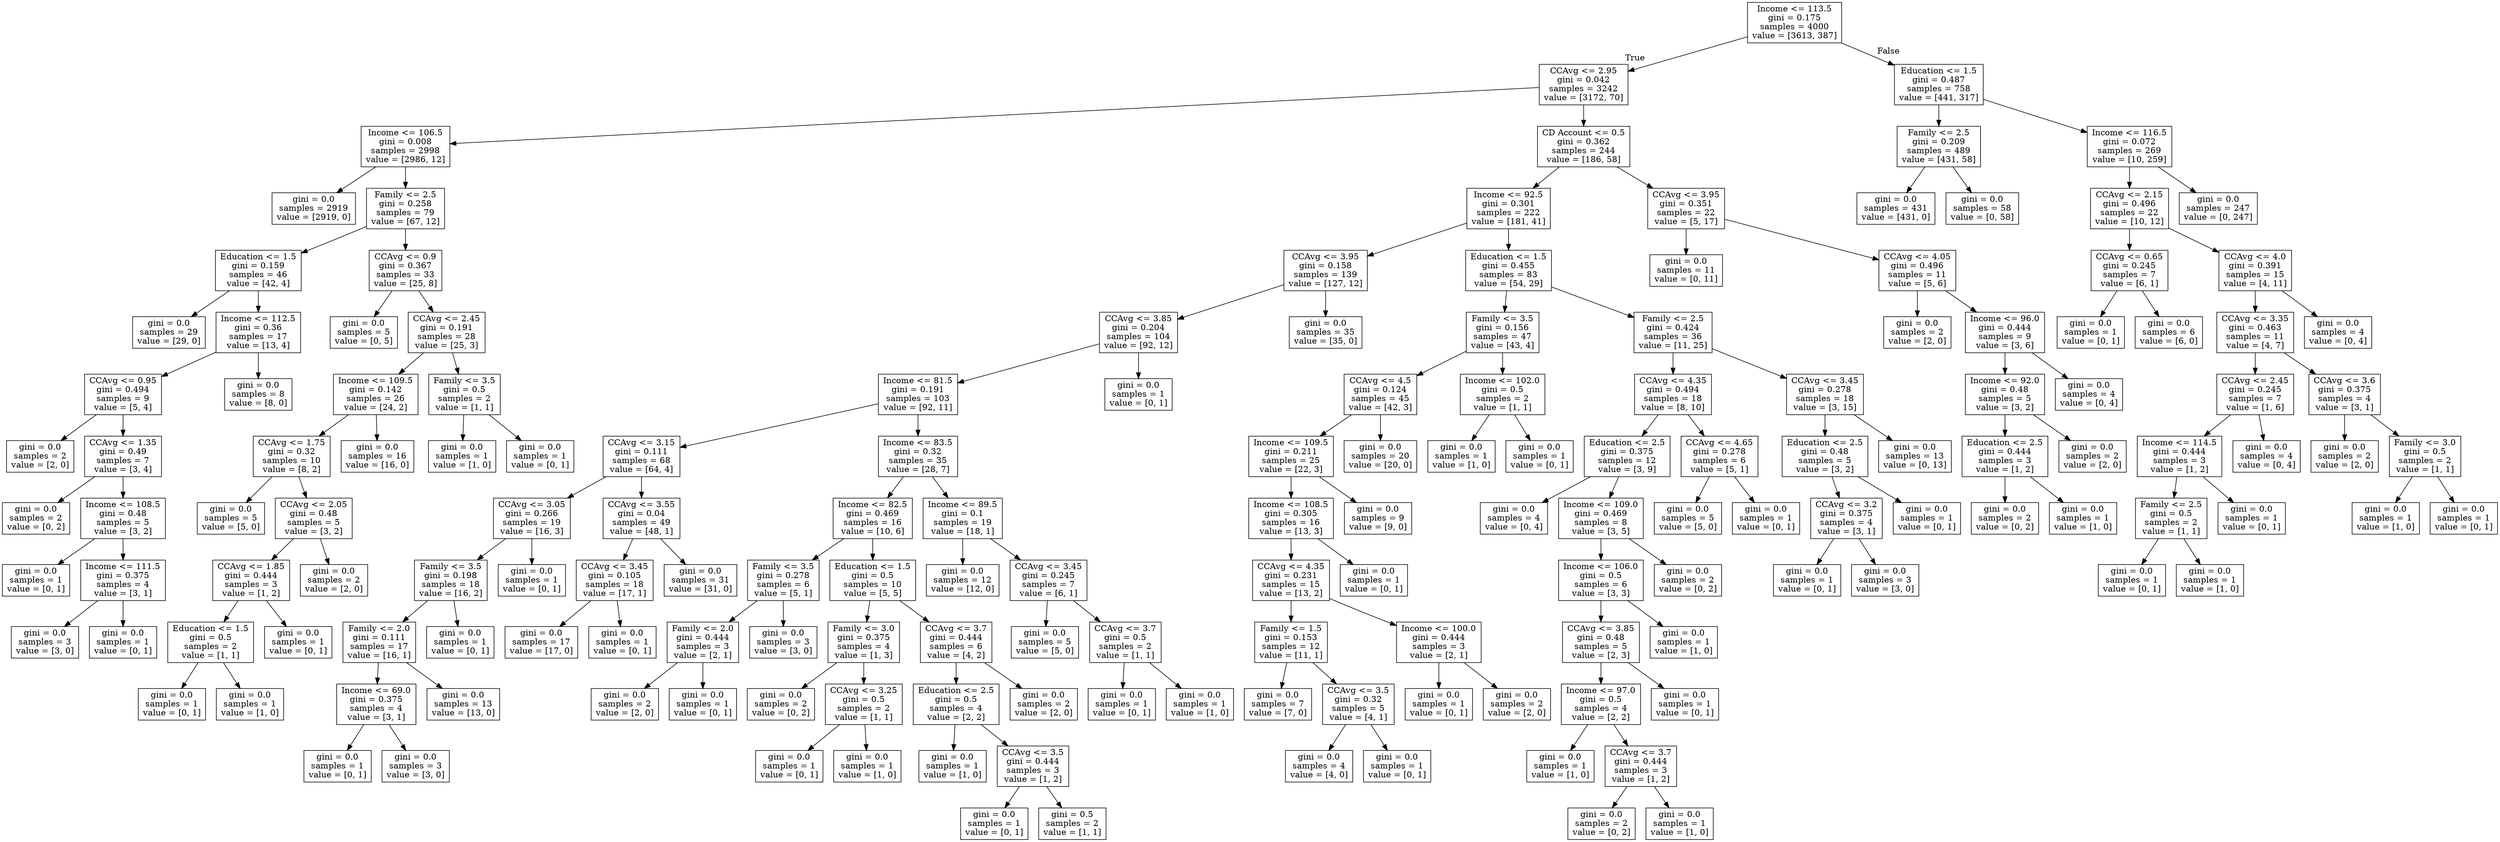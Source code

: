 digraph Tree {
node [shape=box] ;
0 [label="Income <= 113.5\ngini = 0.175\nsamples = 4000\nvalue = [3613, 387]"] ;
1 [label="CCAvg <= 2.95\ngini = 0.042\nsamples = 3242\nvalue = [3172, 70]"] ;
0 -> 1 [labeldistance=2.5, labelangle=45, headlabel="True"] ;
2 [label="Income <= 106.5\ngini = 0.008\nsamples = 2998\nvalue = [2986, 12]"] ;
1 -> 2 ;
3 [label="gini = 0.0\nsamples = 2919\nvalue = [2919, 0]"] ;
2 -> 3 ;
4 [label="Family <= 2.5\ngini = 0.258\nsamples = 79\nvalue = [67, 12]"] ;
2 -> 4 ;
5 [label="Education <= 1.5\ngini = 0.159\nsamples = 46\nvalue = [42, 4]"] ;
4 -> 5 ;
6 [label="gini = 0.0\nsamples = 29\nvalue = [29, 0]"] ;
5 -> 6 ;
7 [label="Income <= 112.5\ngini = 0.36\nsamples = 17\nvalue = [13, 4]"] ;
5 -> 7 ;
8 [label="CCAvg <= 0.95\ngini = 0.494\nsamples = 9\nvalue = [5, 4]"] ;
7 -> 8 ;
9 [label="gini = 0.0\nsamples = 2\nvalue = [2, 0]"] ;
8 -> 9 ;
10 [label="CCAvg <= 1.35\ngini = 0.49\nsamples = 7\nvalue = [3, 4]"] ;
8 -> 10 ;
11 [label="gini = 0.0\nsamples = 2\nvalue = [0, 2]"] ;
10 -> 11 ;
12 [label="Income <= 108.5\ngini = 0.48\nsamples = 5\nvalue = [3, 2]"] ;
10 -> 12 ;
13 [label="gini = 0.0\nsamples = 1\nvalue = [0, 1]"] ;
12 -> 13 ;
14 [label="Income <= 111.5\ngini = 0.375\nsamples = 4\nvalue = [3, 1]"] ;
12 -> 14 ;
15 [label="gini = 0.0\nsamples = 3\nvalue = [3, 0]"] ;
14 -> 15 ;
16 [label="gini = 0.0\nsamples = 1\nvalue = [0, 1]"] ;
14 -> 16 ;
17 [label="gini = 0.0\nsamples = 8\nvalue = [8, 0]"] ;
7 -> 17 ;
18 [label="CCAvg <= 0.9\ngini = 0.367\nsamples = 33\nvalue = [25, 8]"] ;
4 -> 18 ;
19 [label="gini = 0.0\nsamples = 5\nvalue = [0, 5]"] ;
18 -> 19 ;
20 [label="CCAvg <= 2.45\ngini = 0.191\nsamples = 28\nvalue = [25, 3]"] ;
18 -> 20 ;
21 [label="Income <= 109.5\ngini = 0.142\nsamples = 26\nvalue = [24, 2]"] ;
20 -> 21 ;
22 [label="CCAvg <= 1.75\ngini = 0.32\nsamples = 10\nvalue = [8, 2]"] ;
21 -> 22 ;
23 [label="gini = 0.0\nsamples = 5\nvalue = [5, 0]"] ;
22 -> 23 ;
24 [label="CCAvg <= 2.05\ngini = 0.48\nsamples = 5\nvalue = [3, 2]"] ;
22 -> 24 ;
25 [label="CCAvg <= 1.85\ngini = 0.444\nsamples = 3\nvalue = [1, 2]"] ;
24 -> 25 ;
26 [label="Education <= 1.5\ngini = 0.5\nsamples = 2\nvalue = [1, 1]"] ;
25 -> 26 ;
27 [label="gini = 0.0\nsamples = 1\nvalue = [0, 1]"] ;
26 -> 27 ;
28 [label="gini = 0.0\nsamples = 1\nvalue = [1, 0]"] ;
26 -> 28 ;
29 [label="gini = 0.0\nsamples = 1\nvalue = [0, 1]"] ;
25 -> 29 ;
30 [label="gini = 0.0\nsamples = 2\nvalue = [2, 0]"] ;
24 -> 30 ;
31 [label="gini = 0.0\nsamples = 16\nvalue = [16, 0]"] ;
21 -> 31 ;
32 [label="Family <= 3.5\ngini = 0.5\nsamples = 2\nvalue = [1, 1]"] ;
20 -> 32 ;
33 [label="gini = 0.0\nsamples = 1\nvalue = [1, 0]"] ;
32 -> 33 ;
34 [label="gini = 0.0\nsamples = 1\nvalue = [0, 1]"] ;
32 -> 34 ;
35 [label="CD Account <= 0.5\ngini = 0.362\nsamples = 244\nvalue = [186, 58]"] ;
1 -> 35 ;
36 [label="Income <= 92.5\ngini = 0.301\nsamples = 222\nvalue = [181, 41]"] ;
35 -> 36 ;
37 [label="CCAvg <= 3.95\ngini = 0.158\nsamples = 139\nvalue = [127, 12]"] ;
36 -> 37 ;
38 [label="CCAvg <= 3.85\ngini = 0.204\nsamples = 104\nvalue = [92, 12]"] ;
37 -> 38 ;
39 [label="Income <= 81.5\ngini = 0.191\nsamples = 103\nvalue = [92, 11]"] ;
38 -> 39 ;
40 [label="CCAvg <= 3.15\ngini = 0.111\nsamples = 68\nvalue = [64, 4]"] ;
39 -> 40 ;
41 [label="CCAvg <= 3.05\ngini = 0.266\nsamples = 19\nvalue = [16, 3]"] ;
40 -> 41 ;
42 [label="Family <= 3.5\ngini = 0.198\nsamples = 18\nvalue = [16, 2]"] ;
41 -> 42 ;
43 [label="Family <= 2.0\ngini = 0.111\nsamples = 17\nvalue = [16, 1]"] ;
42 -> 43 ;
44 [label="Income <= 69.0\ngini = 0.375\nsamples = 4\nvalue = [3, 1]"] ;
43 -> 44 ;
45 [label="gini = 0.0\nsamples = 1\nvalue = [0, 1]"] ;
44 -> 45 ;
46 [label="gini = 0.0\nsamples = 3\nvalue = [3, 0]"] ;
44 -> 46 ;
47 [label="gini = 0.0\nsamples = 13\nvalue = [13, 0]"] ;
43 -> 47 ;
48 [label="gini = 0.0\nsamples = 1\nvalue = [0, 1]"] ;
42 -> 48 ;
49 [label="gini = 0.0\nsamples = 1\nvalue = [0, 1]"] ;
41 -> 49 ;
50 [label="CCAvg <= 3.55\ngini = 0.04\nsamples = 49\nvalue = [48, 1]"] ;
40 -> 50 ;
51 [label="CCAvg <= 3.45\ngini = 0.105\nsamples = 18\nvalue = [17, 1]"] ;
50 -> 51 ;
52 [label="gini = 0.0\nsamples = 17\nvalue = [17, 0]"] ;
51 -> 52 ;
53 [label="gini = 0.0\nsamples = 1\nvalue = [0, 1]"] ;
51 -> 53 ;
54 [label="gini = 0.0\nsamples = 31\nvalue = [31, 0]"] ;
50 -> 54 ;
55 [label="Income <= 83.5\ngini = 0.32\nsamples = 35\nvalue = [28, 7]"] ;
39 -> 55 ;
56 [label="Income <= 82.5\ngini = 0.469\nsamples = 16\nvalue = [10, 6]"] ;
55 -> 56 ;
57 [label="Family <= 3.5\ngini = 0.278\nsamples = 6\nvalue = [5, 1]"] ;
56 -> 57 ;
58 [label="Family <= 2.0\ngini = 0.444\nsamples = 3\nvalue = [2, 1]"] ;
57 -> 58 ;
59 [label="gini = 0.0\nsamples = 2\nvalue = [2, 0]"] ;
58 -> 59 ;
60 [label="gini = 0.0\nsamples = 1\nvalue = [0, 1]"] ;
58 -> 60 ;
61 [label="gini = 0.0\nsamples = 3\nvalue = [3, 0]"] ;
57 -> 61 ;
62 [label="Education <= 1.5\ngini = 0.5\nsamples = 10\nvalue = [5, 5]"] ;
56 -> 62 ;
63 [label="Family <= 3.0\ngini = 0.375\nsamples = 4\nvalue = [1, 3]"] ;
62 -> 63 ;
64 [label="gini = 0.0\nsamples = 2\nvalue = [0, 2]"] ;
63 -> 64 ;
65 [label="CCAvg <= 3.25\ngini = 0.5\nsamples = 2\nvalue = [1, 1]"] ;
63 -> 65 ;
66 [label="gini = 0.0\nsamples = 1\nvalue = [0, 1]"] ;
65 -> 66 ;
67 [label="gini = 0.0\nsamples = 1\nvalue = [1, 0]"] ;
65 -> 67 ;
68 [label="CCAvg <= 3.7\ngini = 0.444\nsamples = 6\nvalue = [4, 2]"] ;
62 -> 68 ;
69 [label="Education <= 2.5\ngini = 0.5\nsamples = 4\nvalue = [2, 2]"] ;
68 -> 69 ;
70 [label="gini = 0.0\nsamples = 1\nvalue = [1, 0]"] ;
69 -> 70 ;
71 [label="CCAvg <= 3.5\ngini = 0.444\nsamples = 3\nvalue = [1, 2]"] ;
69 -> 71 ;
72 [label="gini = 0.0\nsamples = 1\nvalue = [0, 1]"] ;
71 -> 72 ;
73 [label="gini = 0.5\nsamples = 2\nvalue = [1, 1]"] ;
71 -> 73 ;
74 [label="gini = 0.0\nsamples = 2\nvalue = [2, 0]"] ;
68 -> 74 ;
75 [label="Income <= 89.5\ngini = 0.1\nsamples = 19\nvalue = [18, 1]"] ;
55 -> 75 ;
76 [label="gini = 0.0\nsamples = 12\nvalue = [12, 0]"] ;
75 -> 76 ;
77 [label="CCAvg <= 3.45\ngini = 0.245\nsamples = 7\nvalue = [6, 1]"] ;
75 -> 77 ;
78 [label="gini = 0.0\nsamples = 5\nvalue = [5, 0]"] ;
77 -> 78 ;
79 [label="CCAvg <= 3.7\ngini = 0.5\nsamples = 2\nvalue = [1, 1]"] ;
77 -> 79 ;
80 [label="gini = 0.0\nsamples = 1\nvalue = [0, 1]"] ;
79 -> 80 ;
81 [label="gini = 0.0\nsamples = 1\nvalue = [1, 0]"] ;
79 -> 81 ;
82 [label="gini = 0.0\nsamples = 1\nvalue = [0, 1]"] ;
38 -> 82 ;
83 [label="gini = 0.0\nsamples = 35\nvalue = [35, 0]"] ;
37 -> 83 ;
84 [label="Education <= 1.5\ngini = 0.455\nsamples = 83\nvalue = [54, 29]"] ;
36 -> 84 ;
85 [label="Family <= 3.5\ngini = 0.156\nsamples = 47\nvalue = [43, 4]"] ;
84 -> 85 ;
86 [label="CCAvg <= 4.5\ngini = 0.124\nsamples = 45\nvalue = [42, 3]"] ;
85 -> 86 ;
87 [label="Income <= 109.5\ngini = 0.211\nsamples = 25\nvalue = [22, 3]"] ;
86 -> 87 ;
88 [label="Income <= 108.5\ngini = 0.305\nsamples = 16\nvalue = [13, 3]"] ;
87 -> 88 ;
89 [label="CCAvg <= 4.35\ngini = 0.231\nsamples = 15\nvalue = [13, 2]"] ;
88 -> 89 ;
90 [label="Family <= 1.5\ngini = 0.153\nsamples = 12\nvalue = [11, 1]"] ;
89 -> 90 ;
91 [label="gini = 0.0\nsamples = 7\nvalue = [7, 0]"] ;
90 -> 91 ;
92 [label="CCAvg <= 3.5\ngini = 0.32\nsamples = 5\nvalue = [4, 1]"] ;
90 -> 92 ;
93 [label="gini = 0.0\nsamples = 4\nvalue = [4, 0]"] ;
92 -> 93 ;
94 [label="gini = 0.0\nsamples = 1\nvalue = [0, 1]"] ;
92 -> 94 ;
95 [label="Income <= 100.0\ngini = 0.444\nsamples = 3\nvalue = [2, 1]"] ;
89 -> 95 ;
96 [label="gini = 0.0\nsamples = 1\nvalue = [0, 1]"] ;
95 -> 96 ;
97 [label="gini = 0.0\nsamples = 2\nvalue = [2, 0]"] ;
95 -> 97 ;
98 [label="gini = 0.0\nsamples = 1\nvalue = [0, 1]"] ;
88 -> 98 ;
99 [label="gini = 0.0\nsamples = 9\nvalue = [9, 0]"] ;
87 -> 99 ;
100 [label="gini = 0.0\nsamples = 20\nvalue = [20, 0]"] ;
86 -> 100 ;
101 [label="Income <= 102.0\ngini = 0.5\nsamples = 2\nvalue = [1, 1]"] ;
85 -> 101 ;
102 [label="gini = 0.0\nsamples = 1\nvalue = [1, 0]"] ;
101 -> 102 ;
103 [label="gini = 0.0\nsamples = 1\nvalue = [0, 1]"] ;
101 -> 103 ;
104 [label="Family <= 2.5\ngini = 0.424\nsamples = 36\nvalue = [11, 25]"] ;
84 -> 104 ;
105 [label="CCAvg <= 4.35\ngini = 0.494\nsamples = 18\nvalue = [8, 10]"] ;
104 -> 105 ;
106 [label="Education <= 2.5\ngini = 0.375\nsamples = 12\nvalue = [3, 9]"] ;
105 -> 106 ;
107 [label="gini = 0.0\nsamples = 4\nvalue = [0, 4]"] ;
106 -> 107 ;
108 [label="Income <= 109.0\ngini = 0.469\nsamples = 8\nvalue = [3, 5]"] ;
106 -> 108 ;
109 [label="Income <= 106.0\ngini = 0.5\nsamples = 6\nvalue = [3, 3]"] ;
108 -> 109 ;
110 [label="CCAvg <= 3.85\ngini = 0.48\nsamples = 5\nvalue = [2, 3]"] ;
109 -> 110 ;
111 [label="Income <= 97.0\ngini = 0.5\nsamples = 4\nvalue = [2, 2]"] ;
110 -> 111 ;
112 [label="gini = 0.0\nsamples = 1\nvalue = [1, 0]"] ;
111 -> 112 ;
113 [label="CCAvg <= 3.7\ngini = 0.444\nsamples = 3\nvalue = [1, 2]"] ;
111 -> 113 ;
114 [label="gini = 0.0\nsamples = 2\nvalue = [0, 2]"] ;
113 -> 114 ;
115 [label="gini = 0.0\nsamples = 1\nvalue = [1, 0]"] ;
113 -> 115 ;
116 [label="gini = 0.0\nsamples = 1\nvalue = [0, 1]"] ;
110 -> 116 ;
117 [label="gini = 0.0\nsamples = 1\nvalue = [1, 0]"] ;
109 -> 117 ;
118 [label="gini = 0.0\nsamples = 2\nvalue = [0, 2]"] ;
108 -> 118 ;
119 [label="CCAvg <= 4.65\ngini = 0.278\nsamples = 6\nvalue = [5, 1]"] ;
105 -> 119 ;
120 [label="gini = 0.0\nsamples = 5\nvalue = [5, 0]"] ;
119 -> 120 ;
121 [label="gini = 0.0\nsamples = 1\nvalue = [0, 1]"] ;
119 -> 121 ;
122 [label="CCAvg <= 3.45\ngini = 0.278\nsamples = 18\nvalue = [3, 15]"] ;
104 -> 122 ;
123 [label="Education <= 2.5\ngini = 0.48\nsamples = 5\nvalue = [3, 2]"] ;
122 -> 123 ;
124 [label="CCAvg <= 3.2\ngini = 0.375\nsamples = 4\nvalue = [3, 1]"] ;
123 -> 124 ;
125 [label="gini = 0.0\nsamples = 1\nvalue = [0, 1]"] ;
124 -> 125 ;
126 [label="gini = 0.0\nsamples = 3\nvalue = [3, 0]"] ;
124 -> 126 ;
127 [label="gini = 0.0\nsamples = 1\nvalue = [0, 1]"] ;
123 -> 127 ;
128 [label="gini = 0.0\nsamples = 13\nvalue = [0, 13]"] ;
122 -> 128 ;
129 [label="CCAvg <= 3.95\ngini = 0.351\nsamples = 22\nvalue = [5, 17]"] ;
35 -> 129 ;
130 [label="gini = 0.0\nsamples = 11\nvalue = [0, 11]"] ;
129 -> 130 ;
131 [label="CCAvg <= 4.05\ngini = 0.496\nsamples = 11\nvalue = [5, 6]"] ;
129 -> 131 ;
132 [label="gini = 0.0\nsamples = 2\nvalue = [2, 0]"] ;
131 -> 132 ;
133 [label="Income <= 96.0\ngini = 0.444\nsamples = 9\nvalue = [3, 6]"] ;
131 -> 133 ;
134 [label="Income <= 92.0\ngini = 0.48\nsamples = 5\nvalue = [3, 2]"] ;
133 -> 134 ;
135 [label="Education <= 2.5\ngini = 0.444\nsamples = 3\nvalue = [1, 2]"] ;
134 -> 135 ;
136 [label="gini = 0.0\nsamples = 2\nvalue = [0, 2]"] ;
135 -> 136 ;
137 [label="gini = 0.0\nsamples = 1\nvalue = [1, 0]"] ;
135 -> 137 ;
138 [label="gini = 0.0\nsamples = 2\nvalue = [2, 0]"] ;
134 -> 138 ;
139 [label="gini = 0.0\nsamples = 4\nvalue = [0, 4]"] ;
133 -> 139 ;
140 [label="Education <= 1.5\ngini = 0.487\nsamples = 758\nvalue = [441, 317]"] ;
0 -> 140 [labeldistance=2.5, labelangle=-45, headlabel="False"] ;
141 [label="Family <= 2.5\ngini = 0.209\nsamples = 489\nvalue = [431, 58]"] ;
140 -> 141 ;
142 [label="gini = 0.0\nsamples = 431\nvalue = [431, 0]"] ;
141 -> 142 ;
143 [label="gini = 0.0\nsamples = 58\nvalue = [0, 58]"] ;
141 -> 143 ;
144 [label="Income <= 116.5\ngini = 0.072\nsamples = 269\nvalue = [10, 259]"] ;
140 -> 144 ;
145 [label="CCAvg <= 2.15\ngini = 0.496\nsamples = 22\nvalue = [10, 12]"] ;
144 -> 145 ;
146 [label="CCAvg <= 0.65\ngini = 0.245\nsamples = 7\nvalue = [6, 1]"] ;
145 -> 146 ;
147 [label="gini = 0.0\nsamples = 1\nvalue = [0, 1]"] ;
146 -> 147 ;
148 [label="gini = 0.0\nsamples = 6\nvalue = [6, 0]"] ;
146 -> 148 ;
149 [label="CCAvg <= 4.0\ngini = 0.391\nsamples = 15\nvalue = [4, 11]"] ;
145 -> 149 ;
150 [label="CCAvg <= 3.35\ngini = 0.463\nsamples = 11\nvalue = [4, 7]"] ;
149 -> 150 ;
151 [label="CCAvg <= 2.45\ngini = 0.245\nsamples = 7\nvalue = [1, 6]"] ;
150 -> 151 ;
152 [label="Income <= 114.5\ngini = 0.444\nsamples = 3\nvalue = [1, 2]"] ;
151 -> 152 ;
153 [label="Family <= 2.5\ngini = 0.5\nsamples = 2\nvalue = [1, 1]"] ;
152 -> 153 ;
154 [label="gini = 0.0\nsamples = 1\nvalue = [0, 1]"] ;
153 -> 154 ;
155 [label="gini = 0.0\nsamples = 1\nvalue = [1, 0]"] ;
153 -> 155 ;
156 [label="gini = 0.0\nsamples = 1\nvalue = [0, 1]"] ;
152 -> 156 ;
157 [label="gini = 0.0\nsamples = 4\nvalue = [0, 4]"] ;
151 -> 157 ;
158 [label="CCAvg <= 3.6\ngini = 0.375\nsamples = 4\nvalue = [3, 1]"] ;
150 -> 158 ;
159 [label="gini = 0.0\nsamples = 2\nvalue = [2, 0]"] ;
158 -> 159 ;
160 [label="Family <= 3.0\ngini = 0.5\nsamples = 2\nvalue = [1, 1]"] ;
158 -> 160 ;
161 [label="gini = 0.0\nsamples = 1\nvalue = [1, 0]"] ;
160 -> 161 ;
162 [label="gini = 0.0\nsamples = 1\nvalue = [0, 1]"] ;
160 -> 162 ;
163 [label="gini = 0.0\nsamples = 4\nvalue = [0, 4]"] ;
149 -> 163 ;
164 [label="gini = 0.0\nsamples = 247\nvalue = [0, 247]"] ;
144 -> 164 ;
}